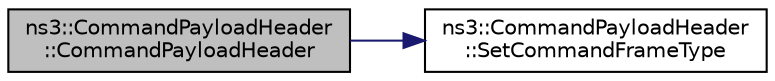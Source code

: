 digraph "ns3::CommandPayloadHeader::CommandPayloadHeader"
{
 // LATEX_PDF_SIZE
  edge [fontname="Helvetica",fontsize="10",labelfontname="Helvetica",labelfontsize="10"];
  node [fontname="Helvetica",fontsize="10",shape=record];
  rankdir="LR";
  Node1 [label="ns3::CommandPayloadHeader\l::CommandPayloadHeader",height=0.2,width=0.4,color="black", fillcolor="grey75", style="filled", fontcolor="black",tooltip=" "];
  Node1 -> Node2 [color="midnightblue",fontsize="10",style="solid",fontname="Helvetica"];
  Node2 [label="ns3::CommandPayloadHeader\l::SetCommandFrameType",height=0.2,width=0.4,color="black", fillcolor="white", style="filled",URL="$classns3_1_1_command_payload_header.html#a855014232c70f500f28718630dc23b77",tooltip="Set the command frame type."];
}
